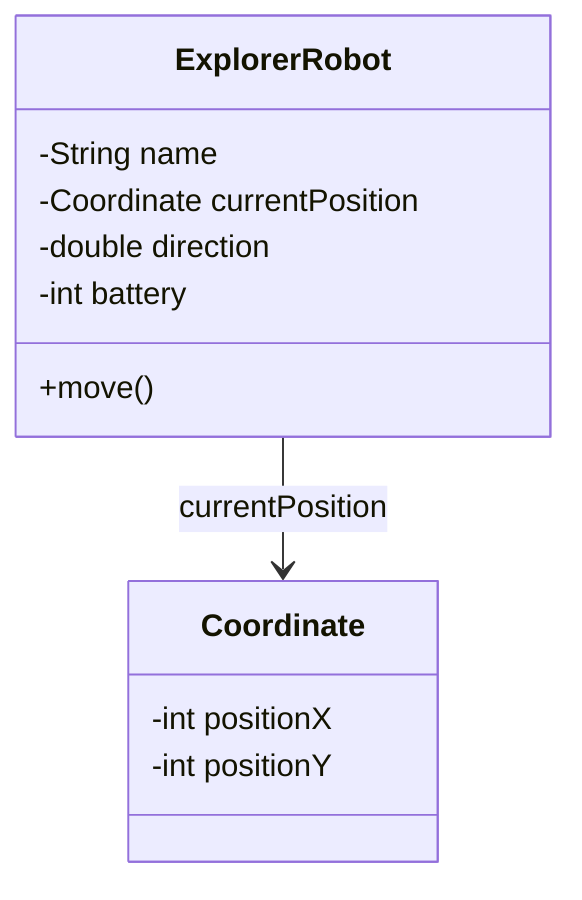 classDiagram
    class ExplorerRobot {
        -String name
        -Coordinate currentPosition
        -double direction
        -int battery

        +move()
    }

    class Coordinate {
        -int positionX
        -int positionY
    }

    ExplorerRobot --> Coordinate : currentPosition
